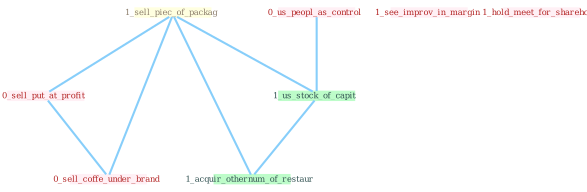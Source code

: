 Graph G{ 
    node
    [shape=polygon,style=filled,width=.5,height=.06,color="#BDFCC9",fixedsize=true,fontsize=4,
    fontcolor="#2f4f4f"];
    {node
    [color="#ffffe0", fontcolor="#8b7d6b"] "1_sell_piec_of_packag "}
{node [color="#fff0f5", fontcolor="#b22222"] "0_us_peopl_as_control " "0_sell_put_at_profit " "1_see_improv_in_margin " "0_sell_coffe_under_brand " "1_hold_meet_for_sharehold "}
edge [color="#B0E2FF"];

	"1_sell_piec_of_packag " -- "0_sell_put_at_profit " [w="1", color="#87cefa" ];
	"1_sell_piec_of_packag " -- "1_us_stock_of_capit " [w="1", color="#87cefa" ];
	"1_sell_piec_of_packag " -- "0_sell_coffe_under_brand " [w="1", color="#87cefa" ];
	"1_sell_piec_of_packag " -- "1_acquir_othernum_of_restaur " [w="1", color="#87cefa" ];
	"0_us_peopl_as_control " -- "1_us_stock_of_capit " [w="1", color="#87cefa" ];
	"0_sell_put_at_profit " -- "0_sell_coffe_under_brand " [w="1", color="#87cefa" ];
	"1_us_stock_of_capit " -- "1_acquir_othernum_of_restaur " [w="1", color="#87cefa" ];
}